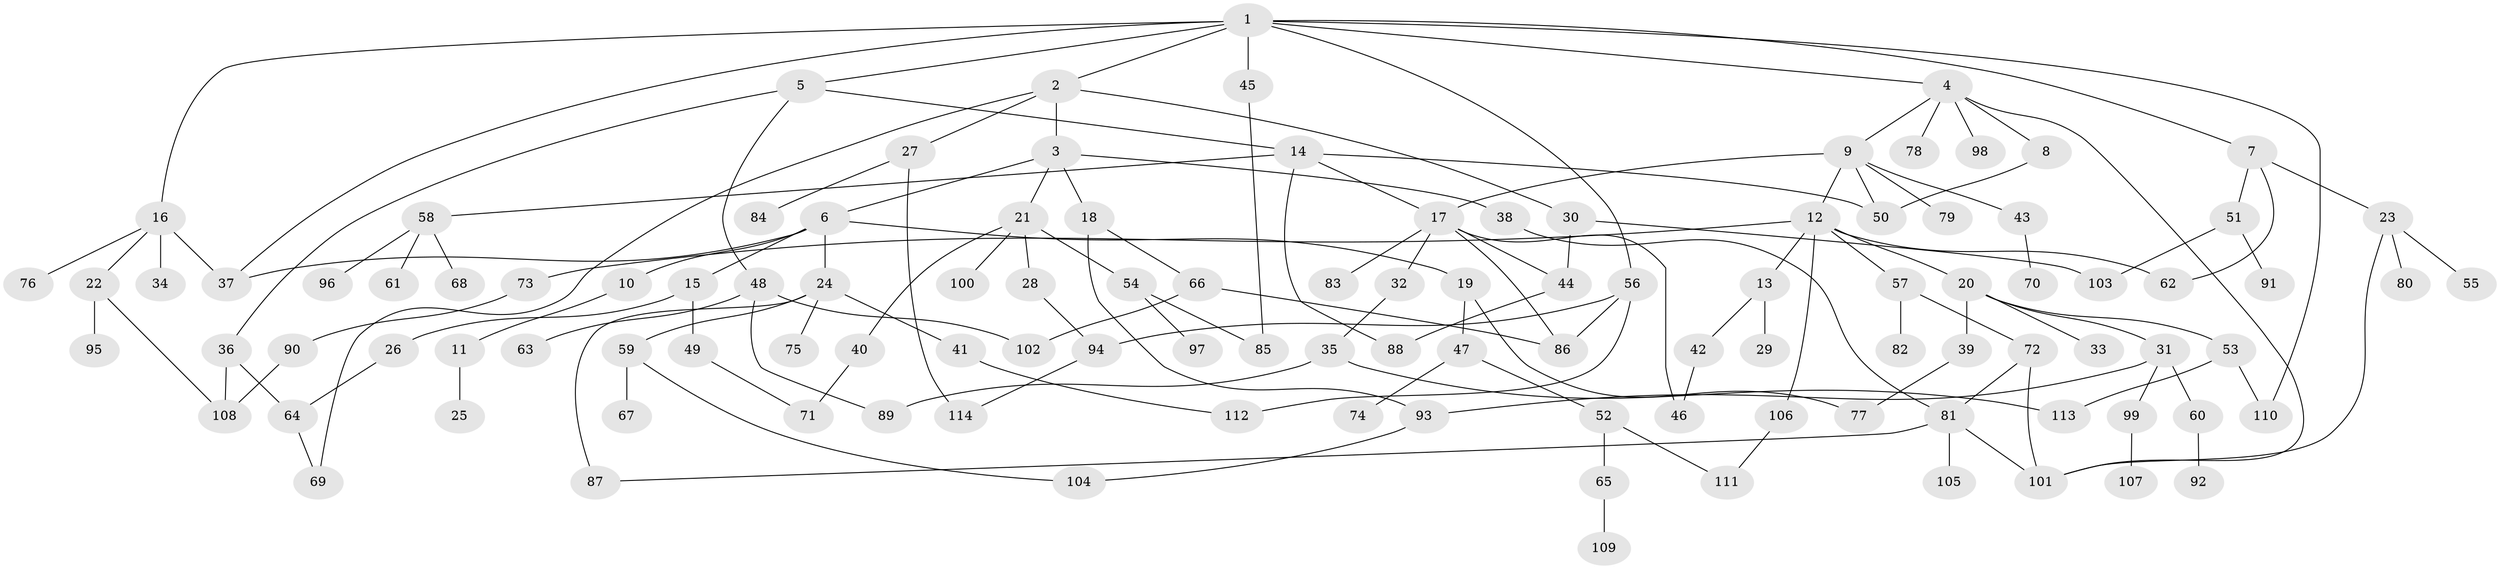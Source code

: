 // coarse degree distribution, {7: 0.044444444444444446, 4: 0.08888888888888889, 1: 0.4222222222222222, 5: 0.044444444444444446, 2: 0.26666666666666666, 10: 0.044444444444444446, 6: 0.044444444444444446, 3: 0.022222222222222223, 8: 0.022222222222222223}
// Generated by graph-tools (version 1.1) at 2025/44/03/04/25 21:44:17]
// undirected, 114 vertices, 147 edges
graph export_dot {
graph [start="1"]
  node [color=gray90,style=filled];
  1;
  2;
  3;
  4;
  5;
  6;
  7;
  8;
  9;
  10;
  11;
  12;
  13;
  14;
  15;
  16;
  17;
  18;
  19;
  20;
  21;
  22;
  23;
  24;
  25;
  26;
  27;
  28;
  29;
  30;
  31;
  32;
  33;
  34;
  35;
  36;
  37;
  38;
  39;
  40;
  41;
  42;
  43;
  44;
  45;
  46;
  47;
  48;
  49;
  50;
  51;
  52;
  53;
  54;
  55;
  56;
  57;
  58;
  59;
  60;
  61;
  62;
  63;
  64;
  65;
  66;
  67;
  68;
  69;
  70;
  71;
  72;
  73;
  74;
  75;
  76;
  77;
  78;
  79;
  80;
  81;
  82;
  83;
  84;
  85;
  86;
  87;
  88;
  89;
  90;
  91;
  92;
  93;
  94;
  95;
  96;
  97;
  98;
  99;
  100;
  101;
  102;
  103;
  104;
  105;
  106;
  107;
  108;
  109;
  110;
  111;
  112;
  113;
  114;
  1 -- 2;
  1 -- 4;
  1 -- 5;
  1 -- 7;
  1 -- 16;
  1 -- 37;
  1 -- 45;
  1 -- 56;
  1 -- 110;
  2 -- 3;
  2 -- 27;
  2 -- 30;
  2 -- 69;
  3 -- 6;
  3 -- 18;
  3 -- 21;
  3 -- 38;
  4 -- 8;
  4 -- 9;
  4 -- 78;
  4 -- 98;
  4 -- 101;
  5 -- 14;
  5 -- 36;
  5 -- 48;
  6 -- 10;
  6 -- 15;
  6 -- 19;
  6 -- 24;
  6 -- 37;
  7 -- 23;
  7 -- 51;
  7 -- 62;
  8 -- 50;
  9 -- 12;
  9 -- 43;
  9 -- 79;
  9 -- 17;
  9 -- 50;
  10 -- 11;
  11 -- 25;
  12 -- 13;
  12 -- 20;
  12 -- 57;
  12 -- 62;
  12 -- 73;
  12 -- 106;
  13 -- 29;
  13 -- 42;
  14 -- 17;
  14 -- 58;
  14 -- 50;
  14 -- 88;
  15 -- 26;
  15 -- 49;
  16 -- 22;
  16 -- 34;
  16 -- 76;
  16 -- 37;
  17 -- 32;
  17 -- 46;
  17 -- 83;
  17 -- 86;
  17 -- 44;
  18 -- 66;
  18 -- 93;
  19 -- 47;
  19 -- 77;
  20 -- 31;
  20 -- 33;
  20 -- 39;
  20 -- 53;
  21 -- 28;
  21 -- 40;
  21 -- 54;
  21 -- 100;
  22 -- 95;
  22 -- 108;
  23 -- 55;
  23 -- 80;
  23 -- 101;
  24 -- 41;
  24 -- 59;
  24 -- 75;
  24 -- 87;
  26 -- 64;
  27 -- 84;
  27 -- 114;
  28 -- 94;
  30 -- 44;
  30 -- 103;
  31 -- 60;
  31 -- 99;
  31 -- 93;
  32 -- 35;
  35 -- 89;
  35 -- 113;
  36 -- 64;
  36 -- 108;
  38 -- 81;
  39 -- 77;
  40 -- 71;
  41 -- 112;
  42 -- 46;
  43 -- 70;
  44 -- 88;
  45 -- 85;
  47 -- 52;
  47 -- 74;
  48 -- 63;
  48 -- 89;
  48 -- 102;
  49 -- 71;
  51 -- 91;
  51 -- 103;
  52 -- 65;
  52 -- 111;
  53 -- 110;
  53 -- 113;
  54 -- 85;
  54 -- 97;
  56 -- 94;
  56 -- 112;
  56 -- 86;
  57 -- 72;
  57 -- 82;
  58 -- 61;
  58 -- 68;
  58 -- 96;
  59 -- 67;
  59 -- 104;
  60 -- 92;
  64 -- 69;
  65 -- 109;
  66 -- 86;
  66 -- 102;
  72 -- 81;
  72 -- 101;
  73 -- 90;
  81 -- 87;
  81 -- 105;
  81 -- 101;
  90 -- 108;
  93 -- 104;
  94 -- 114;
  99 -- 107;
  106 -- 111;
}

